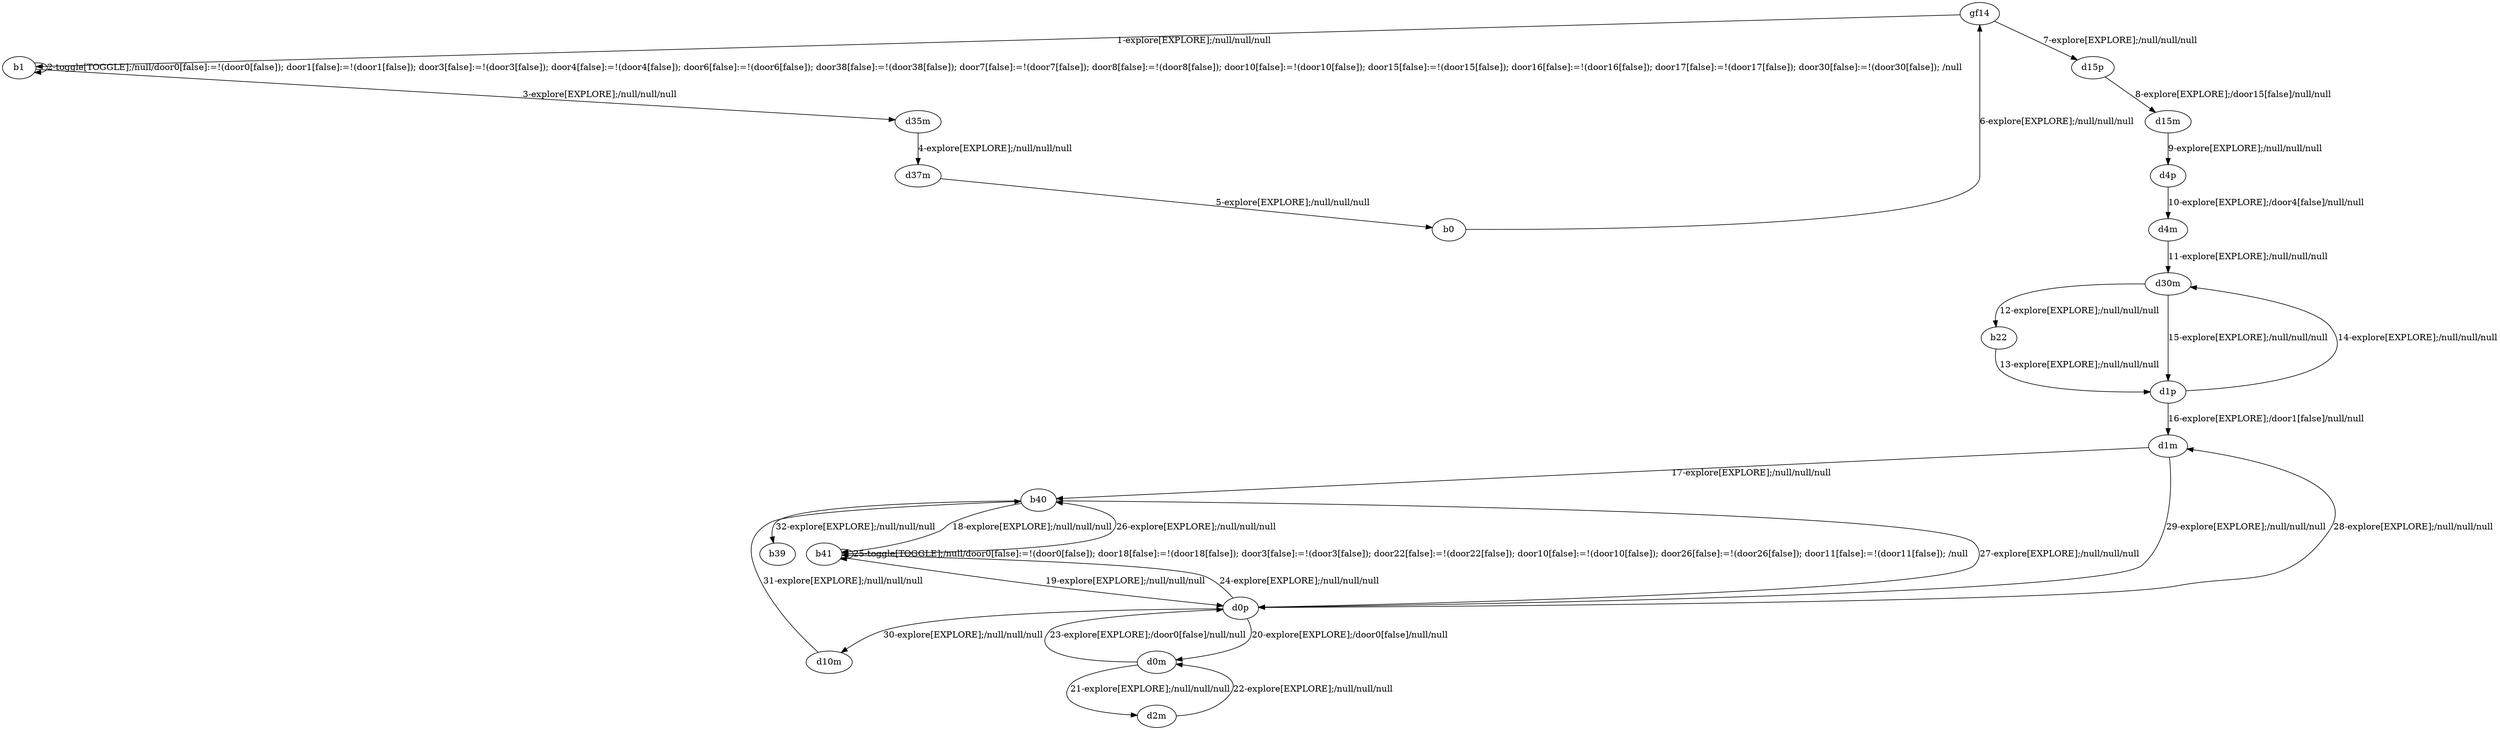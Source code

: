 # Total number of goals covered by this test: 1
# d10m --> b40

digraph g {
"gf14" -> "b1" [label = "1-explore[EXPLORE];/null/null/null"];
"b1" -> "b1" [label = "2-toggle[TOGGLE];/null/door0[false]:=!(door0[false]); door1[false]:=!(door1[false]); door3[false]:=!(door3[false]); door4[false]:=!(door4[false]); door6[false]:=!(door6[false]); door38[false]:=!(door38[false]); door7[false]:=!(door7[false]); door8[false]:=!(door8[false]); door10[false]:=!(door10[false]); door15[false]:=!(door15[false]); door16[false]:=!(door16[false]); door17[false]:=!(door17[false]); door30[false]:=!(door30[false]); /null"];
"b1" -> "d35m" [label = "3-explore[EXPLORE];/null/null/null"];
"d35m" -> "d37m" [label = "4-explore[EXPLORE];/null/null/null"];
"d37m" -> "b0" [label = "5-explore[EXPLORE];/null/null/null"];
"b0" -> "gf14" [label = "6-explore[EXPLORE];/null/null/null"];
"gf14" -> "d15p" [label = "7-explore[EXPLORE];/null/null/null"];
"d15p" -> "d15m" [label = "8-explore[EXPLORE];/door15[false]/null/null"];
"d15m" -> "d4p" [label = "9-explore[EXPLORE];/null/null/null"];
"d4p" -> "d4m" [label = "10-explore[EXPLORE];/door4[false]/null/null"];
"d4m" -> "d30m" [label = "11-explore[EXPLORE];/null/null/null"];
"d30m" -> "b22" [label = "12-explore[EXPLORE];/null/null/null"];
"b22" -> "d1p" [label = "13-explore[EXPLORE];/null/null/null"];
"d1p" -> "d30m" [label = "14-explore[EXPLORE];/null/null/null"];
"d30m" -> "d1p" [label = "15-explore[EXPLORE];/null/null/null"];
"d1p" -> "d1m" [label = "16-explore[EXPLORE];/door1[false]/null/null"];
"d1m" -> "b40" [label = "17-explore[EXPLORE];/null/null/null"];
"b40" -> "b41" [label = "18-explore[EXPLORE];/null/null/null"];
"b41" -> "d0p" [label = "19-explore[EXPLORE];/null/null/null"];
"d0p" -> "d0m" [label = "20-explore[EXPLORE];/door0[false]/null/null"];
"d0m" -> "d2m" [label = "21-explore[EXPLORE];/null/null/null"];
"d2m" -> "d0m" [label = "22-explore[EXPLORE];/null/null/null"];
"d0m" -> "d0p" [label = "23-explore[EXPLORE];/door0[false]/null/null"];
"d0p" -> "b41" [label = "24-explore[EXPLORE];/null/null/null"];
"b41" -> "b41" [label = "25-toggle[TOGGLE];/null/door0[false]:=!(door0[false]); door18[false]:=!(door18[false]); door3[false]:=!(door3[false]); door22[false]:=!(door22[false]); door10[false]:=!(door10[false]); door26[false]:=!(door26[false]); door11[false]:=!(door11[false]); /null"];
"b41" -> "b40" [label = "26-explore[EXPLORE];/null/null/null"];
"b40" -> "d0p" [label = "27-explore[EXPLORE];/null/null/null"];
"d0p" -> "d1m" [label = "28-explore[EXPLORE];/null/null/null"];
"d1m" -> "d0p" [label = "29-explore[EXPLORE];/null/null/null"];
"d0p" -> "d10m" [label = "30-explore[EXPLORE];/null/null/null"];
"d10m" -> "b40" [label = "31-explore[EXPLORE];/null/null/null"];
"b40" -> "b39" [label = "32-explore[EXPLORE];/null/null/null"];
}
